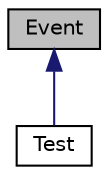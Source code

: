 digraph "Event"
{
 // LATEX_PDF_SIZE
  edge [fontname="Helvetica",fontsize="10",labelfontname="Helvetica",labelfontsize="10"];
  node [fontname="Helvetica",fontsize="10",shape=record];
  Node1 [label="Event",height=0.2,width=0.4,color="black", fillcolor="grey75", style="filled", fontcolor="black",tooltip="events launched in gameplay An event launched by interacting with a node. Overrides gameplay."];
  Node1 -> Node2 [dir="back",color="midnightblue",fontsize="10",style="solid",fontname="Helvetica"];
  Node2 [label="Test",height=0.2,width=0.4,color="black", fillcolor="white", style="filled",URL="$class_test.html",tooltip="testing purposes only yo"];
}
